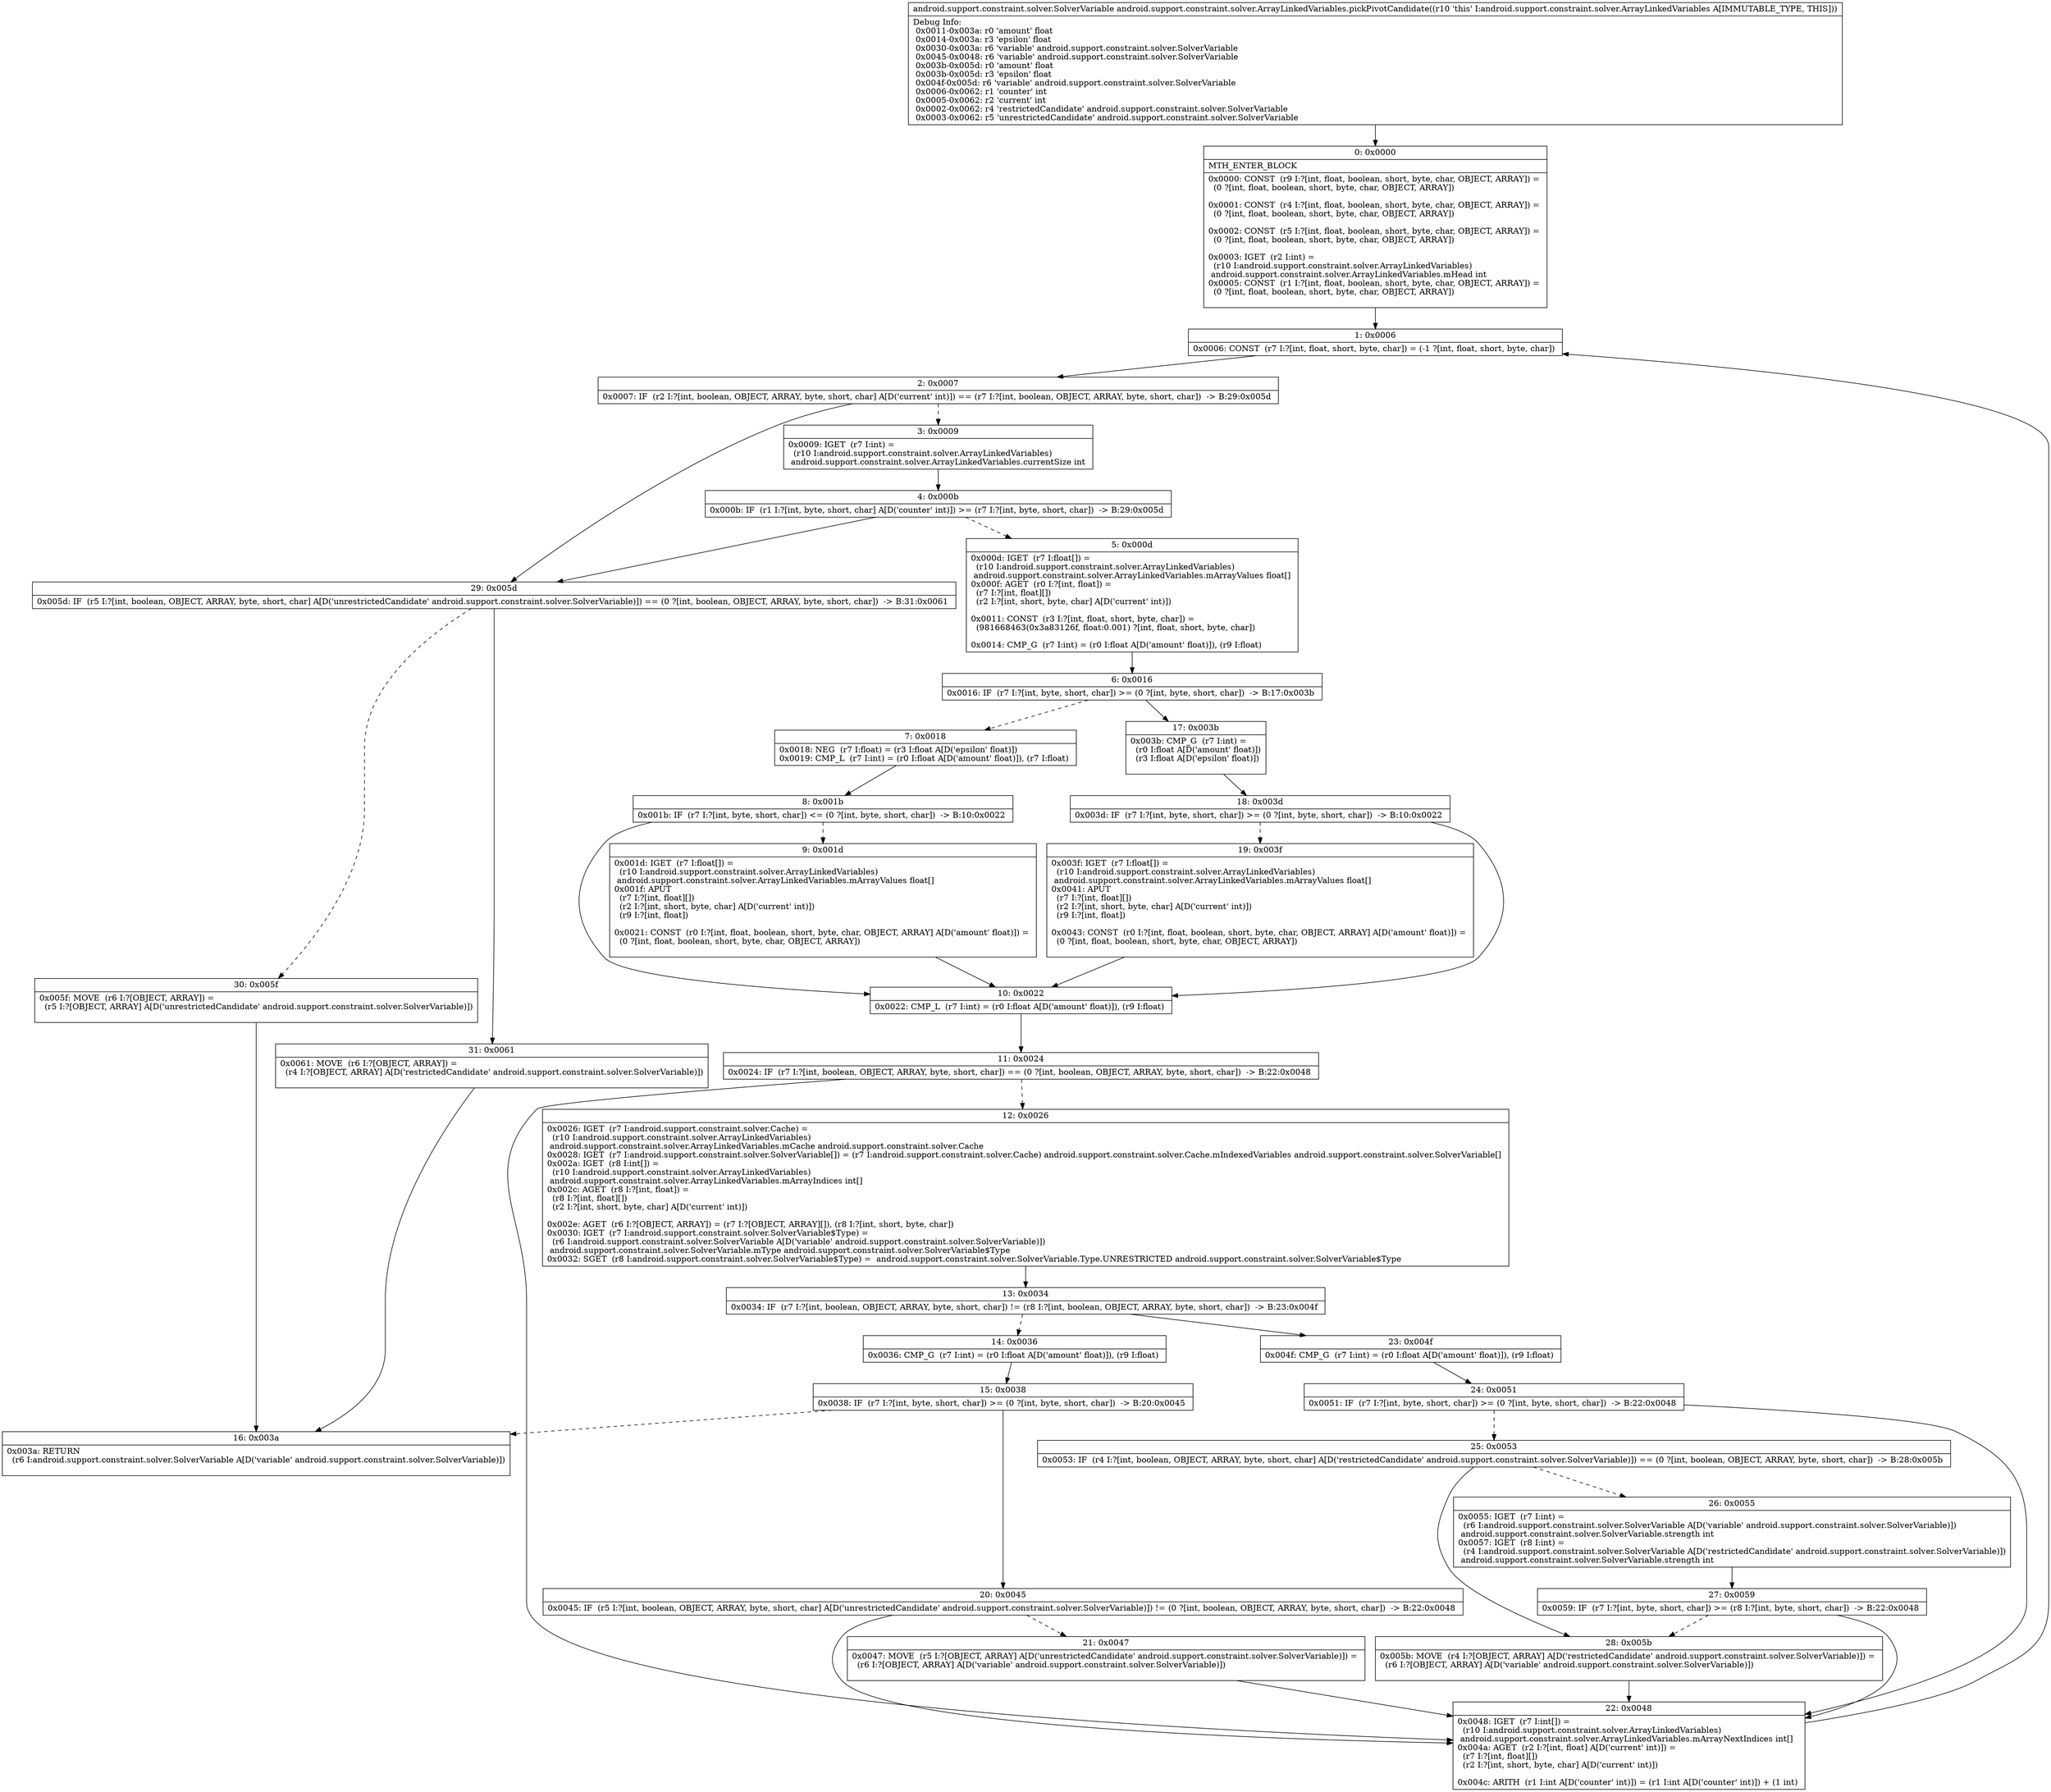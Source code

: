 digraph "CFG forandroid.support.constraint.solver.ArrayLinkedVariables.pickPivotCandidate()Landroid\/support\/constraint\/solver\/SolverVariable;" {
Node_0 [shape=record,label="{0\:\ 0x0000|MTH_ENTER_BLOCK\l|0x0000: CONST  (r9 I:?[int, float, boolean, short, byte, char, OBJECT, ARRAY]) = \l  (0 ?[int, float, boolean, short, byte, char, OBJECT, ARRAY])\l \l0x0001: CONST  (r4 I:?[int, float, boolean, short, byte, char, OBJECT, ARRAY]) = \l  (0 ?[int, float, boolean, short, byte, char, OBJECT, ARRAY])\l \l0x0002: CONST  (r5 I:?[int, float, boolean, short, byte, char, OBJECT, ARRAY]) = \l  (0 ?[int, float, boolean, short, byte, char, OBJECT, ARRAY])\l \l0x0003: IGET  (r2 I:int) = \l  (r10 I:android.support.constraint.solver.ArrayLinkedVariables)\l android.support.constraint.solver.ArrayLinkedVariables.mHead int \l0x0005: CONST  (r1 I:?[int, float, boolean, short, byte, char, OBJECT, ARRAY]) = \l  (0 ?[int, float, boolean, short, byte, char, OBJECT, ARRAY])\l \l}"];
Node_1 [shape=record,label="{1\:\ 0x0006|0x0006: CONST  (r7 I:?[int, float, short, byte, char]) = (\-1 ?[int, float, short, byte, char]) \l}"];
Node_2 [shape=record,label="{2\:\ 0x0007|0x0007: IF  (r2 I:?[int, boolean, OBJECT, ARRAY, byte, short, char] A[D('current' int)]) == (r7 I:?[int, boolean, OBJECT, ARRAY, byte, short, char])  \-\> B:29:0x005d \l}"];
Node_3 [shape=record,label="{3\:\ 0x0009|0x0009: IGET  (r7 I:int) = \l  (r10 I:android.support.constraint.solver.ArrayLinkedVariables)\l android.support.constraint.solver.ArrayLinkedVariables.currentSize int \l}"];
Node_4 [shape=record,label="{4\:\ 0x000b|0x000b: IF  (r1 I:?[int, byte, short, char] A[D('counter' int)]) \>= (r7 I:?[int, byte, short, char])  \-\> B:29:0x005d \l}"];
Node_5 [shape=record,label="{5\:\ 0x000d|0x000d: IGET  (r7 I:float[]) = \l  (r10 I:android.support.constraint.solver.ArrayLinkedVariables)\l android.support.constraint.solver.ArrayLinkedVariables.mArrayValues float[] \l0x000f: AGET  (r0 I:?[int, float]) = \l  (r7 I:?[int, float][])\l  (r2 I:?[int, short, byte, char] A[D('current' int)])\l \l0x0011: CONST  (r3 I:?[int, float, short, byte, char]) = \l  (981668463(0x3a83126f, float:0.001) ?[int, float, short, byte, char])\l \l0x0014: CMP_G  (r7 I:int) = (r0 I:float A[D('amount' float)]), (r9 I:float) \l}"];
Node_6 [shape=record,label="{6\:\ 0x0016|0x0016: IF  (r7 I:?[int, byte, short, char]) \>= (0 ?[int, byte, short, char])  \-\> B:17:0x003b \l}"];
Node_7 [shape=record,label="{7\:\ 0x0018|0x0018: NEG  (r7 I:float) = (r3 I:float A[D('epsilon' float)]) \l0x0019: CMP_L  (r7 I:int) = (r0 I:float A[D('amount' float)]), (r7 I:float) \l}"];
Node_8 [shape=record,label="{8\:\ 0x001b|0x001b: IF  (r7 I:?[int, byte, short, char]) \<= (0 ?[int, byte, short, char])  \-\> B:10:0x0022 \l}"];
Node_9 [shape=record,label="{9\:\ 0x001d|0x001d: IGET  (r7 I:float[]) = \l  (r10 I:android.support.constraint.solver.ArrayLinkedVariables)\l android.support.constraint.solver.ArrayLinkedVariables.mArrayValues float[] \l0x001f: APUT  \l  (r7 I:?[int, float][])\l  (r2 I:?[int, short, byte, char] A[D('current' int)])\l  (r9 I:?[int, float])\l \l0x0021: CONST  (r0 I:?[int, float, boolean, short, byte, char, OBJECT, ARRAY] A[D('amount' float)]) = \l  (0 ?[int, float, boolean, short, byte, char, OBJECT, ARRAY])\l \l}"];
Node_10 [shape=record,label="{10\:\ 0x0022|0x0022: CMP_L  (r7 I:int) = (r0 I:float A[D('amount' float)]), (r9 I:float) \l}"];
Node_11 [shape=record,label="{11\:\ 0x0024|0x0024: IF  (r7 I:?[int, boolean, OBJECT, ARRAY, byte, short, char]) == (0 ?[int, boolean, OBJECT, ARRAY, byte, short, char])  \-\> B:22:0x0048 \l}"];
Node_12 [shape=record,label="{12\:\ 0x0026|0x0026: IGET  (r7 I:android.support.constraint.solver.Cache) = \l  (r10 I:android.support.constraint.solver.ArrayLinkedVariables)\l android.support.constraint.solver.ArrayLinkedVariables.mCache android.support.constraint.solver.Cache \l0x0028: IGET  (r7 I:android.support.constraint.solver.SolverVariable[]) = (r7 I:android.support.constraint.solver.Cache) android.support.constraint.solver.Cache.mIndexedVariables android.support.constraint.solver.SolverVariable[] \l0x002a: IGET  (r8 I:int[]) = \l  (r10 I:android.support.constraint.solver.ArrayLinkedVariables)\l android.support.constraint.solver.ArrayLinkedVariables.mArrayIndices int[] \l0x002c: AGET  (r8 I:?[int, float]) = \l  (r8 I:?[int, float][])\l  (r2 I:?[int, short, byte, char] A[D('current' int)])\l \l0x002e: AGET  (r6 I:?[OBJECT, ARRAY]) = (r7 I:?[OBJECT, ARRAY][]), (r8 I:?[int, short, byte, char]) \l0x0030: IGET  (r7 I:android.support.constraint.solver.SolverVariable$Type) = \l  (r6 I:android.support.constraint.solver.SolverVariable A[D('variable' android.support.constraint.solver.SolverVariable)])\l android.support.constraint.solver.SolverVariable.mType android.support.constraint.solver.SolverVariable$Type \l0x0032: SGET  (r8 I:android.support.constraint.solver.SolverVariable$Type) =  android.support.constraint.solver.SolverVariable.Type.UNRESTRICTED android.support.constraint.solver.SolverVariable$Type \l}"];
Node_13 [shape=record,label="{13\:\ 0x0034|0x0034: IF  (r7 I:?[int, boolean, OBJECT, ARRAY, byte, short, char]) != (r8 I:?[int, boolean, OBJECT, ARRAY, byte, short, char])  \-\> B:23:0x004f \l}"];
Node_14 [shape=record,label="{14\:\ 0x0036|0x0036: CMP_G  (r7 I:int) = (r0 I:float A[D('amount' float)]), (r9 I:float) \l}"];
Node_15 [shape=record,label="{15\:\ 0x0038|0x0038: IF  (r7 I:?[int, byte, short, char]) \>= (0 ?[int, byte, short, char])  \-\> B:20:0x0045 \l}"];
Node_16 [shape=record,label="{16\:\ 0x003a|0x003a: RETURN  \l  (r6 I:android.support.constraint.solver.SolverVariable A[D('variable' android.support.constraint.solver.SolverVariable)])\l \l}"];
Node_17 [shape=record,label="{17\:\ 0x003b|0x003b: CMP_G  (r7 I:int) = \l  (r0 I:float A[D('amount' float)])\l  (r3 I:float A[D('epsilon' float)])\l \l}"];
Node_18 [shape=record,label="{18\:\ 0x003d|0x003d: IF  (r7 I:?[int, byte, short, char]) \>= (0 ?[int, byte, short, char])  \-\> B:10:0x0022 \l}"];
Node_19 [shape=record,label="{19\:\ 0x003f|0x003f: IGET  (r7 I:float[]) = \l  (r10 I:android.support.constraint.solver.ArrayLinkedVariables)\l android.support.constraint.solver.ArrayLinkedVariables.mArrayValues float[] \l0x0041: APUT  \l  (r7 I:?[int, float][])\l  (r2 I:?[int, short, byte, char] A[D('current' int)])\l  (r9 I:?[int, float])\l \l0x0043: CONST  (r0 I:?[int, float, boolean, short, byte, char, OBJECT, ARRAY] A[D('amount' float)]) = \l  (0 ?[int, float, boolean, short, byte, char, OBJECT, ARRAY])\l \l}"];
Node_20 [shape=record,label="{20\:\ 0x0045|0x0045: IF  (r5 I:?[int, boolean, OBJECT, ARRAY, byte, short, char] A[D('unrestrictedCandidate' android.support.constraint.solver.SolverVariable)]) != (0 ?[int, boolean, OBJECT, ARRAY, byte, short, char])  \-\> B:22:0x0048 \l}"];
Node_21 [shape=record,label="{21\:\ 0x0047|0x0047: MOVE  (r5 I:?[OBJECT, ARRAY] A[D('unrestrictedCandidate' android.support.constraint.solver.SolverVariable)]) = \l  (r6 I:?[OBJECT, ARRAY] A[D('variable' android.support.constraint.solver.SolverVariable)])\l \l}"];
Node_22 [shape=record,label="{22\:\ 0x0048|0x0048: IGET  (r7 I:int[]) = \l  (r10 I:android.support.constraint.solver.ArrayLinkedVariables)\l android.support.constraint.solver.ArrayLinkedVariables.mArrayNextIndices int[] \l0x004a: AGET  (r2 I:?[int, float] A[D('current' int)]) = \l  (r7 I:?[int, float][])\l  (r2 I:?[int, short, byte, char] A[D('current' int)])\l \l0x004c: ARITH  (r1 I:int A[D('counter' int)]) = (r1 I:int A[D('counter' int)]) + (1 int) \l}"];
Node_23 [shape=record,label="{23\:\ 0x004f|0x004f: CMP_G  (r7 I:int) = (r0 I:float A[D('amount' float)]), (r9 I:float) \l}"];
Node_24 [shape=record,label="{24\:\ 0x0051|0x0051: IF  (r7 I:?[int, byte, short, char]) \>= (0 ?[int, byte, short, char])  \-\> B:22:0x0048 \l}"];
Node_25 [shape=record,label="{25\:\ 0x0053|0x0053: IF  (r4 I:?[int, boolean, OBJECT, ARRAY, byte, short, char] A[D('restrictedCandidate' android.support.constraint.solver.SolverVariable)]) == (0 ?[int, boolean, OBJECT, ARRAY, byte, short, char])  \-\> B:28:0x005b \l}"];
Node_26 [shape=record,label="{26\:\ 0x0055|0x0055: IGET  (r7 I:int) = \l  (r6 I:android.support.constraint.solver.SolverVariable A[D('variable' android.support.constraint.solver.SolverVariable)])\l android.support.constraint.solver.SolverVariable.strength int \l0x0057: IGET  (r8 I:int) = \l  (r4 I:android.support.constraint.solver.SolverVariable A[D('restrictedCandidate' android.support.constraint.solver.SolverVariable)])\l android.support.constraint.solver.SolverVariable.strength int \l}"];
Node_27 [shape=record,label="{27\:\ 0x0059|0x0059: IF  (r7 I:?[int, byte, short, char]) \>= (r8 I:?[int, byte, short, char])  \-\> B:22:0x0048 \l}"];
Node_28 [shape=record,label="{28\:\ 0x005b|0x005b: MOVE  (r4 I:?[OBJECT, ARRAY] A[D('restrictedCandidate' android.support.constraint.solver.SolverVariable)]) = \l  (r6 I:?[OBJECT, ARRAY] A[D('variable' android.support.constraint.solver.SolverVariable)])\l \l}"];
Node_29 [shape=record,label="{29\:\ 0x005d|0x005d: IF  (r5 I:?[int, boolean, OBJECT, ARRAY, byte, short, char] A[D('unrestrictedCandidate' android.support.constraint.solver.SolverVariable)]) == (0 ?[int, boolean, OBJECT, ARRAY, byte, short, char])  \-\> B:31:0x0061 \l}"];
Node_30 [shape=record,label="{30\:\ 0x005f|0x005f: MOVE  (r6 I:?[OBJECT, ARRAY]) = \l  (r5 I:?[OBJECT, ARRAY] A[D('unrestrictedCandidate' android.support.constraint.solver.SolverVariable)])\l \l}"];
Node_31 [shape=record,label="{31\:\ 0x0061|0x0061: MOVE  (r6 I:?[OBJECT, ARRAY]) = \l  (r4 I:?[OBJECT, ARRAY] A[D('restrictedCandidate' android.support.constraint.solver.SolverVariable)])\l \l}"];
MethodNode[shape=record,label="{android.support.constraint.solver.SolverVariable android.support.constraint.solver.ArrayLinkedVariables.pickPivotCandidate((r10 'this' I:android.support.constraint.solver.ArrayLinkedVariables A[IMMUTABLE_TYPE, THIS]))  | Debug Info:\l  0x0011\-0x003a: r0 'amount' float\l  0x0014\-0x003a: r3 'epsilon' float\l  0x0030\-0x003a: r6 'variable' android.support.constraint.solver.SolverVariable\l  0x0045\-0x0048: r6 'variable' android.support.constraint.solver.SolverVariable\l  0x003b\-0x005d: r0 'amount' float\l  0x003b\-0x005d: r3 'epsilon' float\l  0x004f\-0x005d: r6 'variable' android.support.constraint.solver.SolverVariable\l  0x0006\-0x0062: r1 'counter' int\l  0x0005\-0x0062: r2 'current' int\l  0x0002\-0x0062: r4 'restrictedCandidate' android.support.constraint.solver.SolverVariable\l  0x0003\-0x0062: r5 'unrestrictedCandidate' android.support.constraint.solver.SolverVariable\l}"];
MethodNode -> Node_0;
Node_0 -> Node_1;
Node_1 -> Node_2;
Node_2 -> Node_3[style=dashed];
Node_2 -> Node_29;
Node_3 -> Node_4;
Node_4 -> Node_5[style=dashed];
Node_4 -> Node_29;
Node_5 -> Node_6;
Node_6 -> Node_7[style=dashed];
Node_6 -> Node_17;
Node_7 -> Node_8;
Node_8 -> Node_9[style=dashed];
Node_8 -> Node_10;
Node_9 -> Node_10;
Node_10 -> Node_11;
Node_11 -> Node_12[style=dashed];
Node_11 -> Node_22;
Node_12 -> Node_13;
Node_13 -> Node_14[style=dashed];
Node_13 -> Node_23;
Node_14 -> Node_15;
Node_15 -> Node_16[style=dashed];
Node_15 -> Node_20;
Node_17 -> Node_18;
Node_18 -> Node_10;
Node_18 -> Node_19[style=dashed];
Node_19 -> Node_10;
Node_20 -> Node_21[style=dashed];
Node_20 -> Node_22;
Node_21 -> Node_22;
Node_22 -> Node_1;
Node_23 -> Node_24;
Node_24 -> Node_22;
Node_24 -> Node_25[style=dashed];
Node_25 -> Node_26[style=dashed];
Node_25 -> Node_28;
Node_26 -> Node_27;
Node_27 -> Node_22;
Node_27 -> Node_28[style=dashed];
Node_28 -> Node_22;
Node_29 -> Node_30[style=dashed];
Node_29 -> Node_31;
Node_30 -> Node_16;
Node_31 -> Node_16;
}

